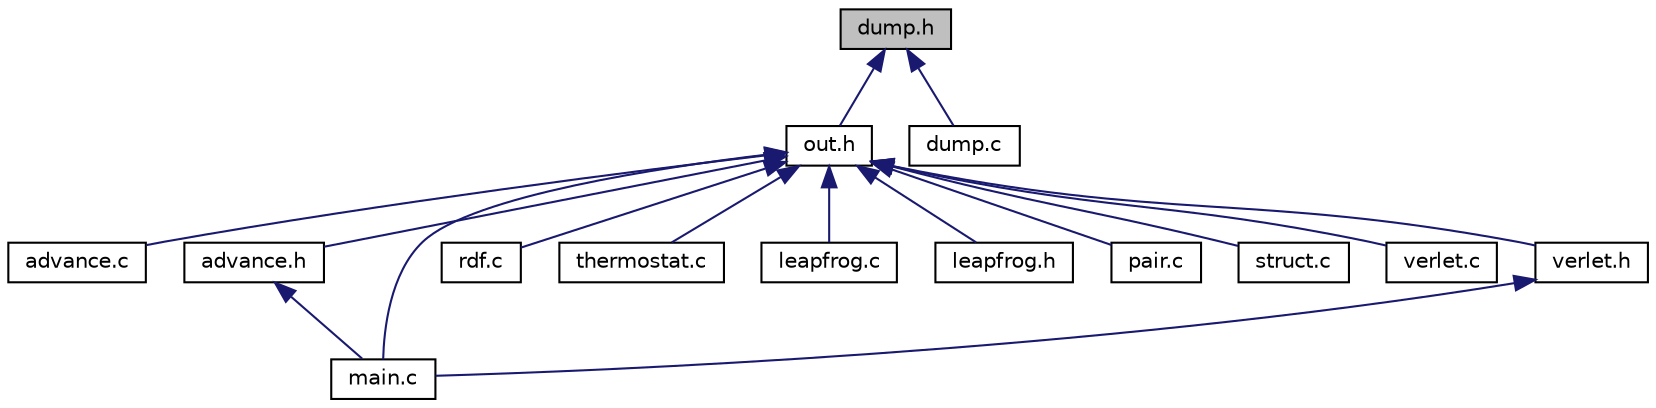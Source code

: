 digraph "dump.h"
{
  edge [fontname="Helvetica",fontsize="10",labelfontname="Helvetica",labelfontsize="10"];
  node [fontname="Helvetica",fontsize="10",shape=record];
  Node1 [label="dump.h",height=0.2,width=0.4,color="black", fillcolor="grey75", style="filled", fontcolor="black"];
  Node1 -> Node2 [dir="back",color="midnightblue",fontsize="10",style="solid",fontname="Helvetica"];
  Node2 [label="out.h",height=0.2,width=0.4,color="black", fillcolor="white", style="filled",URL="$out_8h.html",tooltip="Output module header: output data with program. "];
  Node2 -> Node3 [dir="back",color="midnightblue",fontsize="10",style="solid",fontname="Helvetica"];
  Node3 [label="advance.c",height=0.2,width=0.4,color="black", fillcolor="white", style="filled",URL="$advance_8c.html",tooltip="Advance module: run advance style modeling. "];
  Node2 -> Node4 [dir="back",color="midnightblue",fontsize="10",style="solid",fontname="Helvetica"];
  Node4 [label="advance.h",height=0.2,width=0.4,color="black", fillcolor="white", style="filled",URL="$advance_8h.html",tooltip="Advance module header: run advance style modeling. "];
  Node4 -> Node5 [dir="back",color="midnightblue",fontsize="10",style="solid",fontname="Helvetica"];
  Node5 [label="main.c",height=0.2,width=0.4,color="black", fillcolor="white", style="filled",URL="$main_8c.html",tooltip="Molecular modeling program. "];
  Node2 -> Node6 [dir="back",color="midnightblue",fontsize="10",style="solid",fontname="Helvetica"];
  Node6 [label="rdf.c",height=0.2,width=0.4,color="black", fillcolor="white", style="filled",URL="$rdf_8c.html",tooltip="Compute radial distribution function module. "];
  Node2 -> Node7 [dir="back",color="midnightblue",fontsize="10",style="solid",fontname="Helvetica"];
  Node7 [label="thermostat.c",height=0.2,width=0.4,color="black", fillcolor="white", style="filled",URL="$thermostat_8c.html",tooltip="Thermostat module. "];
  Node2 -> Node8 [dir="back",color="midnightblue",fontsize="10",style="solid",fontname="Helvetica"];
  Node8 [label="leapfrog.c",height=0.2,width=0.4,color="black", fillcolor="white", style="filled",URL="$leapfrog_8c.html",tooltip="Leap frog module: run leap frog style modeling. "];
  Node2 -> Node9 [dir="back",color="midnightblue",fontsize="10",style="solid",fontname="Helvetica"];
  Node9 [label="leapfrog.h",height=0.2,width=0.4,color="black", fillcolor="white", style="filled",URL="$leapfrog_8h.html",tooltip="Leap frog module header: run leap frog style modeling. "];
  Node2 -> Node10 [dir="back",color="midnightblue",fontsize="10",style="solid",fontname="Helvetica"];
  Node10 [label="pair.c",height=0.2,width=0.4,color="black", fillcolor="white", style="filled",URL="$pair_8c.html",tooltip="Pair module. "];
  Node2 -> Node11 [dir="back",color="midnightblue",fontsize="10",style="solid",fontname="Helvetica"];
  Node11 [label="struct.c",height=0.2,width=0.4,color="black", fillcolor="white", style="filled",URL="$struct_8c.html",tooltip="Implements a system, options and key structures. "];
  Node2 -> Node12 [dir="back",color="midnightblue",fontsize="10",style="solid",fontname="Helvetica"];
  Node12 [label="verlet.c",height=0.2,width=0.4,color="black", fillcolor="white", style="filled",URL="$verlet_8c.html",tooltip="Verlet module: run verlet style modeling. "];
  Node2 -> Node13 [dir="back",color="midnightblue",fontsize="10",style="solid",fontname="Helvetica"];
  Node13 [label="verlet.h",height=0.2,width=0.4,color="black", fillcolor="white", style="filled",URL="$verlet_8h.html",tooltip="Verlet module header: run verlet style modeling. "];
  Node13 -> Node5 [dir="back",color="midnightblue",fontsize="10",style="solid",fontname="Helvetica"];
  Node2 -> Node5 [dir="back",color="midnightblue",fontsize="10",style="solid",fontname="Helvetica"];
  Node1 -> Node14 [dir="back",color="midnightblue",fontsize="10",style="solid",fontname="Helvetica"];
  Node14 [label="dump.c",height=0.2,width=0.4,color="black", fillcolor="white", style="filled",URL="$dump_8c.html",tooltip="Dump module. "];
}
